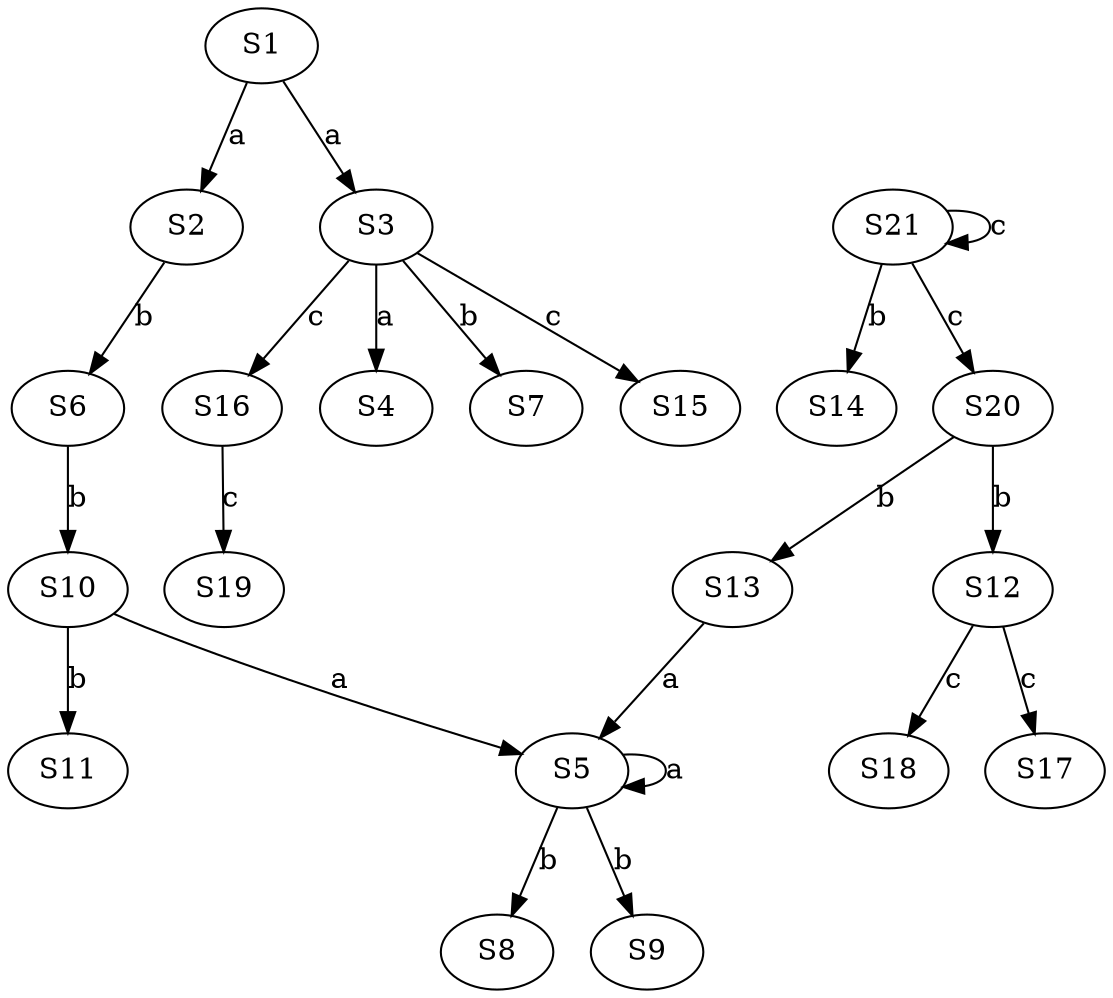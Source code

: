 // Violation: S4 croS3 back to b edge group
digraph g1 {
    S1 -> S2 [ label=a ];
    S1 -> S3 [ label=a ];

    S3 -> S4 [ label=a ];
    S5 -> S5 [ label=a ];

    S10 -> S5 [ label=a ];
    S13 -> S5 [ label=a ];




    S2 -> S6 [ label=b ];
    S3 -> S7 [ label=b ];
    S5 -> S8 [ label=b ];
    S5 -> S9 [ label=b ];

    S6 -> S10 [ label=b ];
    S10 -> S11 [ label=b ];

    S20 -> S12 [ label=b ];
    S20 -> S13 [ label=b ];
    S21 -> S14 [ label=b ];



    S3 -> S15 [ label=c ];
    S3 -> S16 [ label=c ];
    S12 -> S17 [ label=c ];
    S12 -> S18 [ label=c ];

    S16 -> S19 [ label=c ];
    S21 -> S20 [ label=c ];
    S21 -> S21 [ label=c ];
}